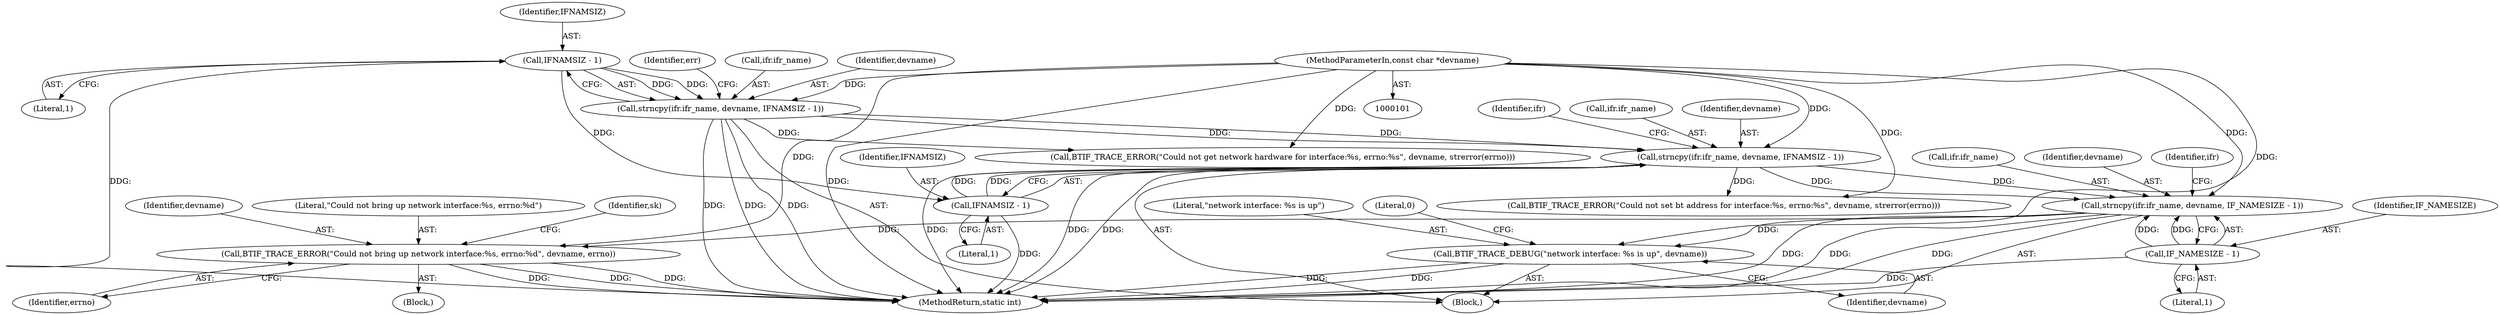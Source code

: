 digraph "0_Android_472271b153c5dc53c28beac55480a8d8434b2d5c_26@API" {
"1000229" [label="(Call,strncpy(ifr.ifr_name, devname, IF_NAMESIZE - 1))"];
"1000158" [label="(Call,strncpy(ifr.ifr_name, devname, IFNAMSIZ - 1))"];
"1000127" [label="(Call,strncpy(ifr.ifr_name, devname, IFNAMSIZ - 1))"];
"1000102" [label="(MethodParameterIn,const char *devname)"];
"1000132" [label="(Call,IFNAMSIZ - 1)"];
"1000163" [label="(Call,IFNAMSIZ - 1)"];
"1000234" [label="(Call,IF_NAMESIZE - 1)"];
"1000262" [label="(Call,BTIF_TRACE_ERROR(\"Could not bring up network interface:%s, errno:%d\", devname, errno))"];
"1000273" [label="(Call,BTIF_TRACE_DEBUG(\"network interface: %s is up\", devname))"];
"1000128" [label="(Call,ifr.ifr_name)"];
"1000148" [label="(Call,BTIF_TRACE_ERROR(\"Could not get network hardware for interface:%s, errno:%s\", devname, strerror(errno)))"];
"1000274" [label="(Literal,\"network interface: %s is up\")"];
"1000234" [label="(Call,IF_NAMESIZE - 1)"];
"1000261" [label="(Block,)"];
"1000275" [label="(Identifier,devname)"];
"1000163" [label="(Call,IFNAMSIZ - 1)"];
"1000229" [label="(Call,strncpy(ifr.ifr_name, devname, IF_NAMESIZE - 1))"];
"1000278" [label="(MethodReturn,static int)"];
"1000169" [label="(Identifier,ifr)"];
"1000236" [label="(Literal,1)"];
"1000233" [label="(Identifier,devname)"];
"1000159" [label="(Call,ifr.ifr_name)"];
"1000277" [label="(Literal,0)"];
"1000239" [label="(Identifier,ifr)"];
"1000162" [label="(Identifier,devname)"];
"1000265" [label="(Identifier,errno)"];
"1000235" [label="(Identifier,IF_NAMESIZE)"];
"1000262" [label="(Call,BTIF_TRACE_ERROR(\"Could not bring up network interface:%s, errno:%d\", devname, errno))"];
"1000213" [label="(Call,BTIF_TRACE_ERROR(\"Could not set bt address for interface:%s, errno:%s\", devname, strerror(errno)))"];
"1000267" [label="(Identifier,sk)"];
"1000104" [label="(Block,)"];
"1000131" [label="(Identifier,devname)"];
"1000164" [label="(Identifier,IFNAMSIZ)"];
"1000264" [label="(Identifier,devname)"];
"1000132" [label="(Call,IFNAMSIZ - 1)"];
"1000127" [label="(Call,strncpy(ifr.ifr_name, devname, IFNAMSIZ - 1))"];
"1000165" [label="(Literal,1)"];
"1000230" [label="(Call,ifr.ifr_name)"];
"1000273" [label="(Call,BTIF_TRACE_DEBUG(\"network interface: %s is up\", devname))"];
"1000158" [label="(Call,strncpy(ifr.ifr_name, devname, IFNAMSIZ - 1))"];
"1000133" [label="(Identifier,IFNAMSIZ)"];
"1000263" [label="(Literal,\"Could not bring up network interface:%s, errno:%d\")"];
"1000136" [label="(Identifier,err)"];
"1000134" [label="(Literal,1)"];
"1000102" [label="(MethodParameterIn,const char *devname)"];
"1000229" -> "1000104"  [label="AST: "];
"1000229" -> "1000234"  [label="CFG: "];
"1000230" -> "1000229"  [label="AST: "];
"1000233" -> "1000229"  [label="AST: "];
"1000234" -> "1000229"  [label="AST: "];
"1000239" -> "1000229"  [label="CFG: "];
"1000229" -> "1000278"  [label="DDG: "];
"1000229" -> "1000278"  [label="DDG: "];
"1000229" -> "1000278"  [label="DDG: "];
"1000158" -> "1000229"  [label="DDG: "];
"1000158" -> "1000229"  [label="DDG: "];
"1000102" -> "1000229"  [label="DDG: "];
"1000234" -> "1000229"  [label="DDG: "];
"1000234" -> "1000229"  [label="DDG: "];
"1000229" -> "1000262"  [label="DDG: "];
"1000229" -> "1000273"  [label="DDG: "];
"1000158" -> "1000104"  [label="AST: "];
"1000158" -> "1000163"  [label="CFG: "];
"1000159" -> "1000158"  [label="AST: "];
"1000162" -> "1000158"  [label="AST: "];
"1000163" -> "1000158"  [label="AST: "];
"1000169" -> "1000158"  [label="CFG: "];
"1000158" -> "1000278"  [label="DDG: "];
"1000158" -> "1000278"  [label="DDG: "];
"1000158" -> "1000278"  [label="DDG: "];
"1000127" -> "1000158"  [label="DDG: "];
"1000127" -> "1000158"  [label="DDG: "];
"1000102" -> "1000158"  [label="DDG: "];
"1000163" -> "1000158"  [label="DDG: "];
"1000163" -> "1000158"  [label="DDG: "];
"1000158" -> "1000213"  [label="DDG: "];
"1000127" -> "1000104"  [label="AST: "];
"1000127" -> "1000132"  [label="CFG: "];
"1000128" -> "1000127"  [label="AST: "];
"1000131" -> "1000127"  [label="AST: "];
"1000132" -> "1000127"  [label="AST: "];
"1000136" -> "1000127"  [label="CFG: "];
"1000127" -> "1000278"  [label="DDG: "];
"1000127" -> "1000278"  [label="DDG: "];
"1000127" -> "1000278"  [label="DDG: "];
"1000102" -> "1000127"  [label="DDG: "];
"1000132" -> "1000127"  [label="DDG: "];
"1000132" -> "1000127"  [label="DDG: "];
"1000127" -> "1000148"  [label="DDG: "];
"1000102" -> "1000101"  [label="AST: "];
"1000102" -> "1000278"  [label="DDG: "];
"1000102" -> "1000148"  [label="DDG: "];
"1000102" -> "1000213"  [label="DDG: "];
"1000102" -> "1000262"  [label="DDG: "];
"1000102" -> "1000273"  [label="DDG: "];
"1000132" -> "1000134"  [label="CFG: "];
"1000133" -> "1000132"  [label="AST: "];
"1000134" -> "1000132"  [label="AST: "];
"1000132" -> "1000278"  [label="DDG: "];
"1000132" -> "1000163"  [label="DDG: "];
"1000163" -> "1000165"  [label="CFG: "];
"1000164" -> "1000163"  [label="AST: "];
"1000165" -> "1000163"  [label="AST: "];
"1000163" -> "1000278"  [label="DDG: "];
"1000234" -> "1000236"  [label="CFG: "];
"1000235" -> "1000234"  [label="AST: "];
"1000236" -> "1000234"  [label="AST: "];
"1000234" -> "1000278"  [label="DDG: "];
"1000262" -> "1000261"  [label="AST: "];
"1000262" -> "1000265"  [label="CFG: "];
"1000263" -> "1000262"  [label="AST: "];
"1000264" -> "1000262"  [label="AST: "];
"1000265" -> "1000262"  [label="AST: "];
"1000267" -> "1000262"  [label="CFG: "];
"1000262" -> "1000278"  [label="DDG: "];
"1000262" -> "1000278"  [label="DDG: "];
"1000262" -> "1000278"  [label="DDG: "];
"1000273" -> "1000104"  [label="AST: "];
"1000273" -> "1000275"  [label="CFG: "];
"1000274" -> "1000273"  [label="AST: "];
"1000275" -> "1000273"  [label="AST: "];
"1000277" -> "1000273"  [label="CFG: "];
"1000273" -> "1000278"  [label="DDG: "];
"1000273" -> "1000278"  [label="DDG: "];
}
